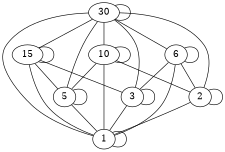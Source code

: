 graph G {
	size=1.5
	node [height=.2 width=.2]
	30 -- 30
	30 -- 15
	15 -- 15
	30 -- 10
	10 -- 10
	30 -- 6
	6 -- 6
	30 -- 5
	15 -- 5
	10 -- 5
	5 -- 5
	30 -- 3
	15 -- 3
	6 -- 3
	3 -- 3
	30 -- 2
	10 -- 2
	6 -- 2
	2 -- 2
	30 -- 1
	15 -- 1
	10 -- 1
	6 -- 1
	5 -- 1
	3 -- 1
	2 -- 1
	1 -- 1
}

